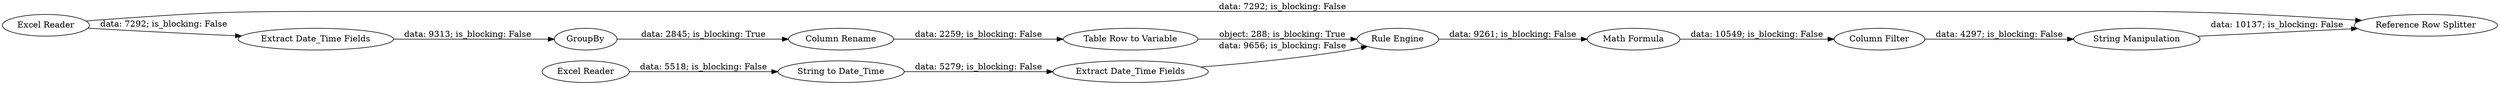 digraph {
	"8884086140006196122_41" [label="Math Formula"]
	"8884086140006196122_38" [label="Table Row to Variable"]
	"8884086140006196122_43" [label="Excel Reader"]
	"8884086140006196122_45" [label="Reference Row Splitter"]
	"8884086140006196122_40" [label="Rule Engine"]
	"8884086140006196122_37" [label="Extract Date_Time Fields"]
	"8884086140006196122_1" [label="Excel Reader"]
	"8884086140006196122_3" [label="String to Date_Time"]
	"8884086140006196122_49" [label="Column Rename"]
	"8884086140006196122_48" [label=GroupBy]
	"8884086140006196122_42" [label="Column Filter"]
	"8884086140006196122_47" [label="Extract Date_Time Fields"]
	"8884086140006196122_44" [label="String Manipulation"]
	"8884086140006196122_47" -> "8884086140006196122_48" [label="data: 9313; is_blocking: False"]
	"8884086140006196122_43" -> "8884086140006196122_45" [label="data: 7292; is_blocking: False"]
	"8884086140006196122_49" -> "8884086140006196122_38" [label="data: 2259; is_blocking: False"]
	"8884086140006196122_1" -> "8884086140006196122_3" [label="data: 5518; is_blocking: False"]
	"8884086140006196122_38" -> "8884086140006196122_40" [label="object: 288; is_blocking: True"]
	"8884086140006196122_40" -> "8884086140006196122_41" [label="data: 9261; is_blocking: False"]
	"8884086140006196122_42" -> "8884086140006196122_44" [label="data: 4297; is_blocking: False"]
	"8884086140006196122_3" -> "8884086140006196122_37" [label="data: 5279; is_blocking: False"]
	"8884086140006196122_44" -> "8884086140006196122_45" [label="data: 10137; is_blocking: False"]
	"8884086140006196122_48" -> "8884086140006196122_49" [label="data: 2845; is_blocking: True"]
	"8884086140006196122_37" -> "8884086140006196122_40" [label="data: 9656; is_blocking: False"]
	"8884086140006196122_43" -> "8884086140006196122_47" [label="data: 7292; is_blocking: False"]
	"8884086140006196122_41" -> "8884086140006196122_42" [label="data: 10549; is_blocking: False"]
	rankdir=LR
}
